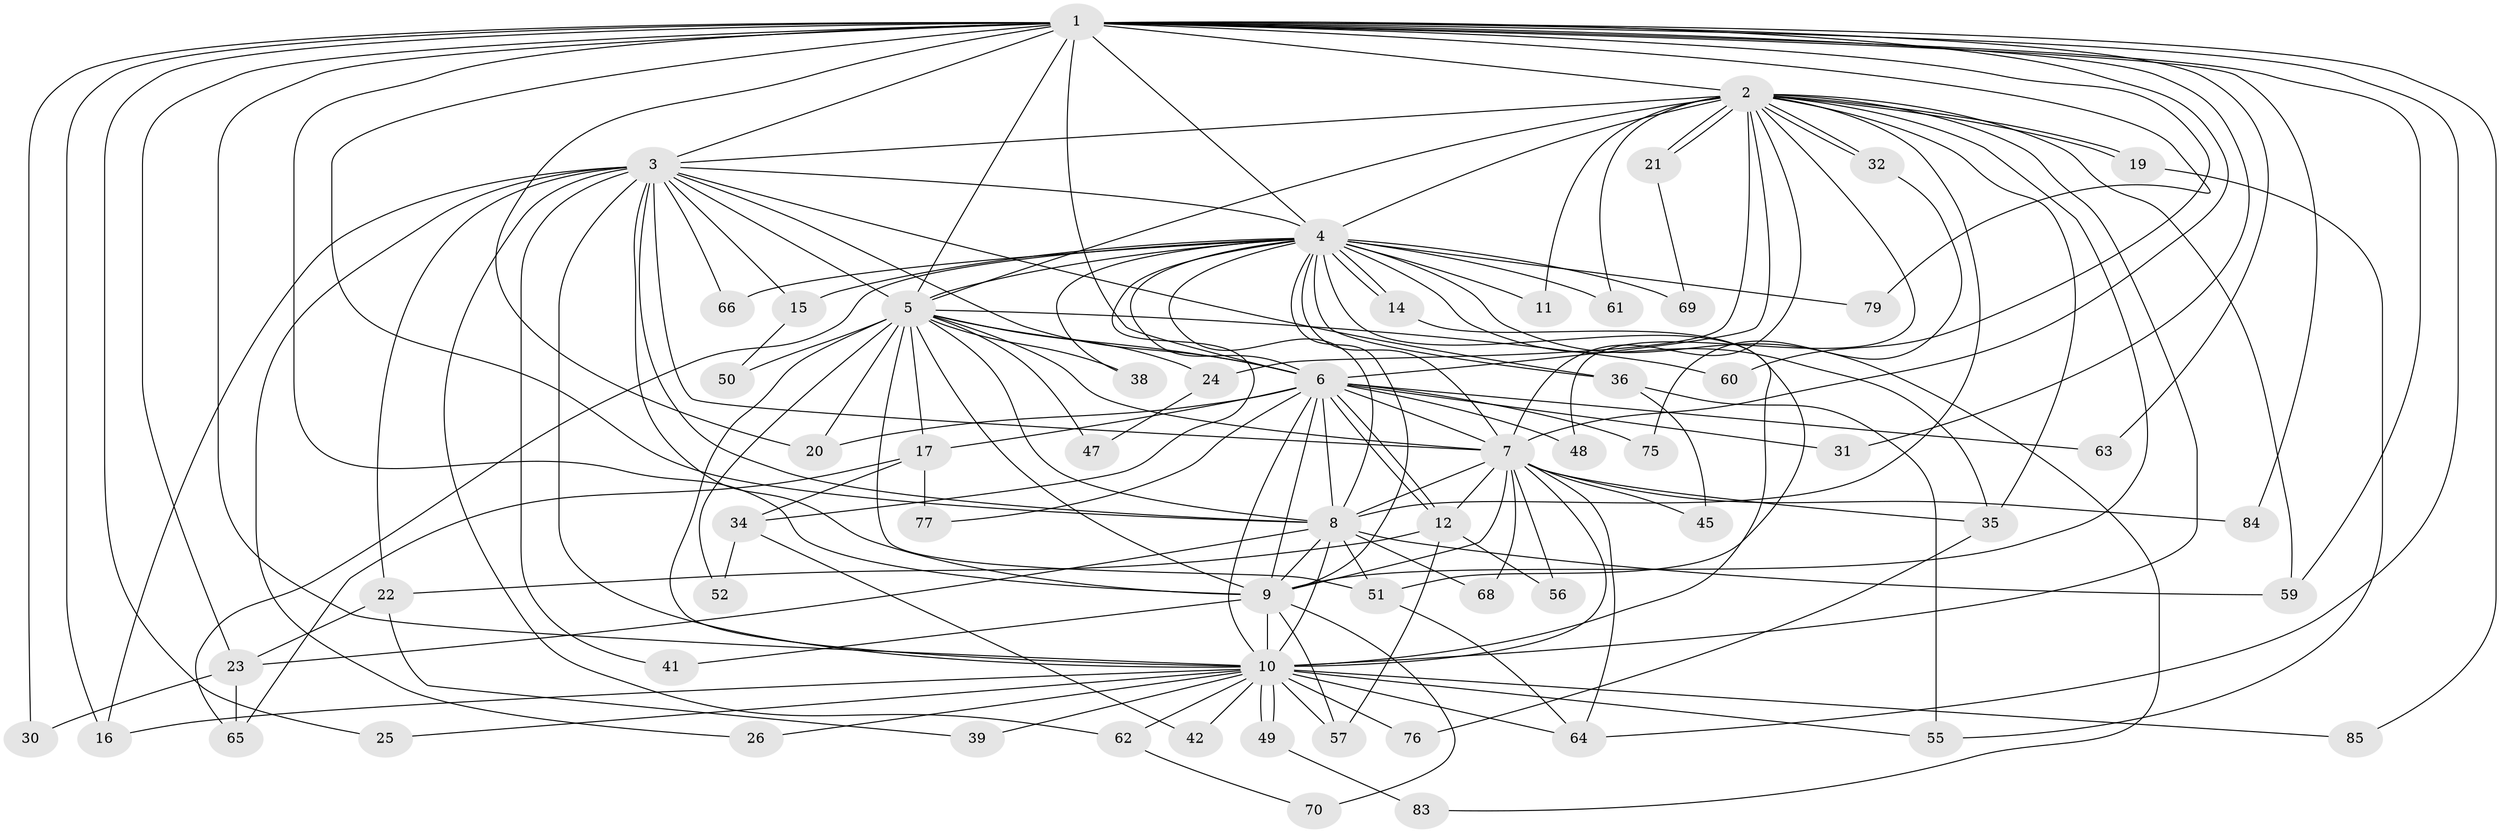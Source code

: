// original degree distribution, {23: 0.011764705882352941, 21: 0.03529411764705882, 16: 0.011764705882352941, 26: 0.011764705882352941, 17: 0.011764705882352941, 13: 0.023529411764705882, 22: 0.011764705882352941, 2: 0.49411764705882355, 6: 0.011764705882352941, 3: 0.27058823529411763, 4: 0.08235294117647059, 5: 0.023529411764705882}
// Generated by graph-tools (version 1.1) at 2025/10/02/27/25 16:10:59]
// undirected, 62 vertices, 161 edges
graph export_dot {
graph [start="1"]
  node [color=gray90,style=filled];
  1 [super="+44"];
  2 [super="+37"];
  3 [super="+33"];
  4 [super="+82"];
  5 [super="+27"];
  6 [super="+28"];
  7 [super="+18"];
  8 [super="+13"];
  9 [super="+43"];
  10 [super="+71"];
  11;
  12 [super="+67"];
  14;
  15;
  16 [super="+54"];
  17 [super="+29"];
  19 [super="+58"];
  20 [super="+78"];
  21;
  22;
  23 [super="+46"];
  24;
  25;
  26;
  30;
  31;
  32;
  34 [super="+40"];
  35 [super="+80"];
  36;
  38;
  39;
  41;
  42;
  45;
  47;
  48;
  49;
  50;
  51 [super="+53"];
  52;
  55;
  56;
  57 [super="+72"];
  59 [super="+74"];
  60;
  61;
  62;
  63;
  64 [super="+73"];
  65 [super="+81"];
  66;
  68;
  69;
  70;
  75;
  76;
  77;
  79;
  83;
  84;
  85;
  1 -- 2 [weight=2];
  1 -- 3;
  1 -- 4;
  1 -- 5 [weight=2];
  1 -- 6;
  1 -- 7;
  1 -- 8;
  1 -- 9;
  1 -- 10;
  1 -- 16;
  1 -- 20;
  1 -- 25;
  1 -- 30;
  1 -- 31;
  1 -- 59;
  1 -- 60;
  1 -- 63;
  1 -- 79;
  1 -- 84;
  1 -- 85;
  1 -- 23;
  1 -- 64;
  2 -- 3;
  2 -- 4 [weight=2];
  2 -- 5;
  2 -- 6;
  2 -- 7;
  2 -- 8;
  2 -- 9;
  2 -- 10;
  2 -- 11;
  2 -- 19;
  2 -- 19;
  2 -- 21;
  2 -- 21;
  2 -- 24;
  2 -- 32;
  2 -- 32;
  2 -- 35;
  2 -- 48;
  2 -- 59;
  2 -- 61;
  3 -- 4;
  3 -- 5;
  3 -- 6;
  3 -- 7;
  3 -- 8;
  3 -- 9 [weight=2];
  3 -- 10;
  3 -- 15;
  3 -- 16;
  3 -- 22;
  3 -- 26;
  3 -- 36;
  3 -- 41;
  3 -- 66;
  3 -- 62;
  4 -- 5;
  4 -- 6;
  4 -- 7;
  4 -- 8;
  4 -- 9;
  4 -- 10;
  4 -- 11;
  4 -- 14;
  4 -- 14;
  4 -- 15;
  4 -- 34 [weight=2];
  4 -- 35;
  4 -- 36;
  4 -- 38;
  4 -- 61;
  4 -- 65;
  4 -- 66;
  4 -- 69;
  4 -- 79 [weight=2];
  4 -- 83;
  5 -- 6 [weight=2];
  5 -- 7;
  5 -- 8;
  5 -- 9 [weight=2];
  5 -- 10;
  5 -- 17 [weight=2];
  5 -- 24;
  5 -- 38;
  5 -- 47;
  5 -- 51;
  5 -- 52;
  5 -- 60;
  5 -- 50;
  5 -- 20;
  6 -- 7 [weight=2];
  6 -- 8 [weight=2];
  6 -- 9;
  6 -- 10;
  6 -- 12;
  6 -- 12;
  6 -- 17;
  6 -- 20;
  6 -- 31;
  6 -- 48;
  6 -- 63;
  6 -- 75;
  6 -- 77;
  7 -- 8;
  7 -- 9;
  7 -- 10;
  7 -- 45;
  7 -- 56;
  7 -- 64;
  7 -- 68;
  7 -- 84;
  7 -- 12;
  7 -- 35;
  8 -- 9;
  8 -- 10;
  8 -- 23;
  8 -- 68;
  8 -- 51;
  8 -- 59;
  9 -- 10;
  9 -- 41;
  9 -- 70;
  9 -- 57;
  10 -- 25;
  10 -- 26;
  10 -- 39;
  10 -- 42;
  10 -- 49;
  10 -- 49;
  10 -- 55;
  10 -- 57;
  10 -- 62;
  10 -- 76;
  10 -- 85;
  10 -- 16;
  10 -- 64;
  12 -- 22;
  12 -- 56;
  12 -- 57;
  14 -- 51;
  15 -- 50;
  17 -- 34;
  17 -- 77;
  17 -- 65;
  19 -- 55;
  21 -- 69;
  22 -- 23;
  22 -- 39;
  23 -- 30;
  23 -- 65;
  24 -- 47;
  32 -- 75;
  34 -- 42;
  34 -- 52;
  35 -- 76;
  36 -- 45;
  36 -- 55;
  49 -- 83;
  51 -- 64;
  62 -- 70;
}
